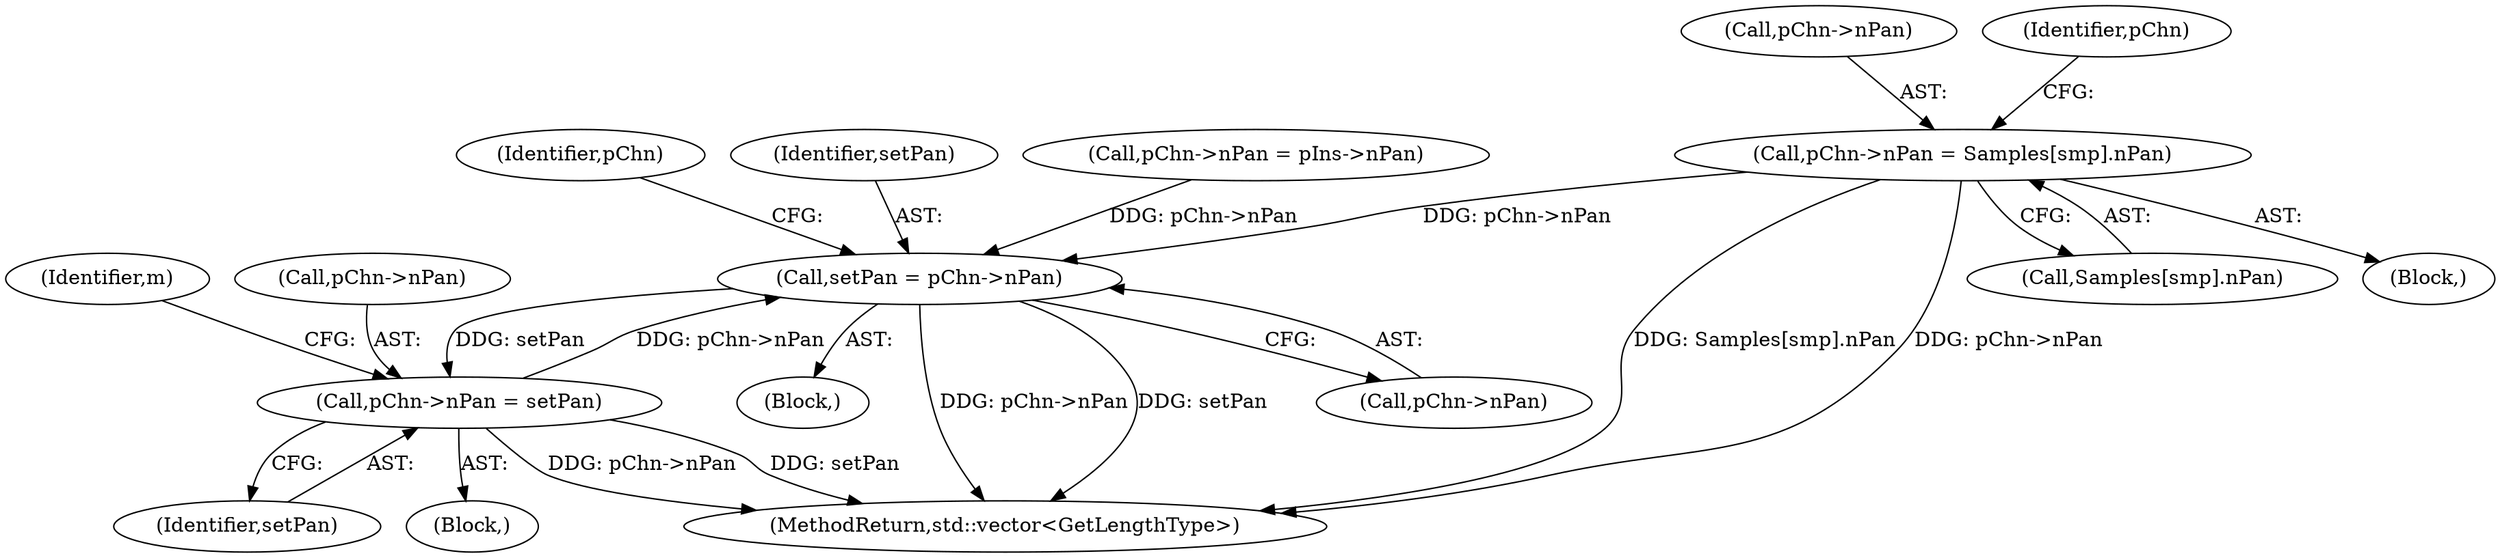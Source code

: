 digraph "0_openmpt_492022c7297ede682161d9c0ec2de15526424e76@array" {
"1001286" [label="(Call,pChn->nPan = Samples[smp].nPan)"];
"1002561" [label="(Call,setPan = pChn->nPan)"];
"1002712" [label="(Call,pChn->nPan = setPan)"];
"1002568" [label="(Identifier,pChn)"];
"1002716" [label="(Identifier,setPan)"];
"1001287" [label="(Call,pChn->nPan)"];
"1001298" [label="(Identifier,pChn)"];
"1002720" [label="(Identifier,m)"];
"1002712" [label="(Call,pChn->nPan = setPan)"];
"1002562" [label="(Identifier,setPan)"];
"1002538" [label="(Block,)"];
"1003923" [label="(MethodReturn,std::vector<GetLengthType>)"];
"1002563" [label="(Call,pChn->nPan)"];
"1002711" [label="(Block,)"];
"1001243" [label="(Call,pChn->nPan = pIns->nPan)"];
"1002713" [label="(Call,pChn->nPan)"];
"1001286" [label="(Call,pChn->nPan = Samples[smp].nPan)"];
"1002561" [label="(Call,setPan = pChn->nPan)"];
"1001290" [label="(Call,Samples[smp].nPan)"];
"1001285" [label="(Block,)"];
"1001286" -> "1001285"  [label="AST: "];
"1001286" -> "1001290"  [label="CFG: "];
"1001287" -> "1001286"  [label="AST: "];
"1001290" -> "1001286"  [label="AST: "];
"1001298" -> "1001286"  [label="CFG: "];
"1001286" -> "1003923"  [label="DDG: Samples[smp].nPan"];
"1001286" -> "1003923"  [label="DDG: pChn->nPan"];
"1001286" -> "1002561"  [label="DDG: pChn->nPan"];
"1002561" -> "1002538"  [label="AST: "];
"1002561" -> "1002563"  [label="CFG: "];
"1002562" -> "1002561"  [label="AST: "];
"1002563" -> "1002561"  [label="AST: "];
"1002568" -> "1002561"  [label="CFG: "];
"1002561" -> "1003923"  [label="DDG: pChn->nPan"];
"1002561" -> "1003923"  [label="DDG: setPan"];
"1002712" -> "1002561"  [label="DDG: pChn->nPan"];
"1001243" -> "1002561"  [label="DDG: pChn->nPan"];
"1002561" -> "1002712"  [label="DDG: setPan"];
"1002712" -> "1002711"  [label="AST: "];
"1002712" -> "1002716"  [label="CFG: "];
"1002713" -> "1002712"  [label="AST: "];
"1002716" -> "1002712"  [label="AST: "];
"1002720" -> "1002712"  [label="CFG: "];
"1002712" -> "1003923"  [label="DDG: pChn->nPan"];
"1002712" -> "1003923"  [label="DDG: setPan"];
}
